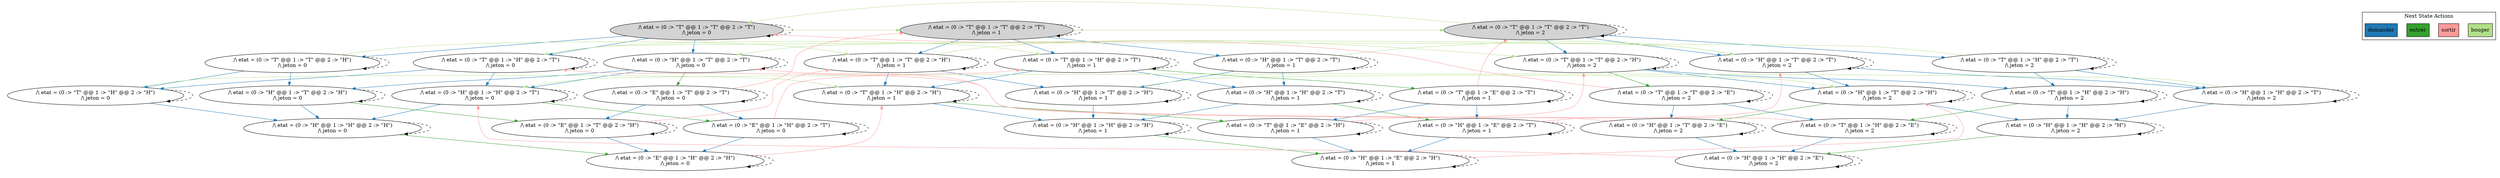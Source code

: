 strict digraph DiskGraph {
edge [colorscheme="paired12"]
nodesep=0.35;
subgraph cluster_graph {
color="white";
-9177142427793186890 [label="/\\ etat = (0 :> \"T\" @@ 1 :> \"T\" @@ 2 :> \"T\")\n/\\ jeton = 0",style = filled]
5652881807968967274 [label="/\\ etat = (0 :> \"T\" @@ 1 :> \"T\" @@ 2 :> \"T\")\n/\\ jeton = 1",style = filled]
-161366671201806993 [label="/\\ etat = (0 :> \"T\" @@ 1 :> \"T\" @@ 2 :> \"T\")\n/\\ jeton = 2",style = filled]
-9177142427793186890 -> -2457718780764252195 [label="",color="2",fontcolor="2"];
-2457718780764252195 [label="/\\ etat = (0 :> \"H\" @@ 1 :> \"T\" @@ 2 :> \"T\")\n/\\ jeton = 0"];
-9177142427793186890 -> 5652881807968967274 [label="",color="3",fontcolor="3"];
-9177142427793186890 -> -7166565881706115499 [label="",color="2",fontcolor="2"];
-7166565881706115499 [label="/\\ etat = (0 :> \"T\" @@ 1 :> \"H\" @@ 2 :> \"T\")\n/\\ jeton = 0"];
-9177142427793186890 -> 4054137016522196601 [label="",color="2",fontcolor="2"];
4054137016522196601 [label="/\\ etat = (0 :> \"T\" @@ 1 :> \"T\" @@ 2 :> \"H\")\n/\\ jeton = 0"];
-9177142427793186890 -> -9177142427793186890 [style="dashed"];
5652881807968967274 -> 1383522431054320129 [label="",color="2",fontcolor="2"];
1383522431054320129 [label="/\\ etat = (0 :> \"H\" @@ 1 :> \"T\" @@ 2 :> \"T\")\n/\\ jeton = 1"];
5652881807968967274 -> 5934638013379480457 [label="",color="2",fontcolor="2"];
5934638013379480457 [label="/\\ etat = (0 :> \"T\" @@ 1 :> \"H\" @@ 2 :> \"T\")\n/\\ jeton = 1"];
5652881807968967274 -> -161366671201806993 [label="",color="3",fontcolor="3"];
5652881807968967274 -> -678882753660599387 [label="",color="2",fontcolor="2"];
-678882753660599387 [label="/\\ etat = (0 :> \"T\" @@ 1 :> \"T\" @@ 2 :> \"H\")\n/\\ jeton = 1"];
5652881807968967274 -> 5652881807968967274 [style="dashed"];
-161366671201806993 -> -6880684934480470780 [label="",color="2",fontcolor="2"];
-6880684934480470780 [label="/\\ etat = (0 :> \"H\" @@ 1 :> \"T\" @@ 2 :> \"T\")\n/\\ jeton = 2"];
-161366671201806993 -> -2166875703186013044 [label="",color="2",fontcolor="2"];
-2166875703186013044 [label="/\\ etat = (0 :> \"T\" @@ 1 :> \"H\" @@ 2 :> \"T\")\n/\\ jeton = 2"];
-161366671201806993 -> 4982591322570624160 [label="",color="2",fontcolor="2"];
4982591322570624160 [label="/\\ etat = (0 :> \"T\" @@ 1 :> \"T\" @@ 2 :> \"H\")\n/\\ jeton = 2"];
-161366671201806993 -> -9177142427793186890 [label="",color="3",fontcolor="3"];
-161366671201806993 -> -161366671201806993 [style="dashed"];
-2457718780764252195 -> 1733112692024678729 [label="",color="4",fontcolor="4"];
1733112692024678729 [label="/\\ etat = (0 :> \"E\" @@ 1 :> \"T\" @@ 2 :> \"T\")\n/\\ jeton = 0"];
-2457718780764252195 -> -4482367976200468930 [label="",color="2",fontcolor="2"];
-4482367976200468930 [label="/\\ etat = (0 :> \"H\" @@ 1 :> \"H\" @@ 2 :> \"T\")\n/\\ jeton = 0"];
-2457718780764252195 -> 7278767512682253842 [label="",color="2",fontcolor="2"];
7278767512682253842 [label="/\\ etat = (0 :> \"H\" @@ 1 :> \"T\" @@ 2 :> \"H\")\n/\\ jeton = 0"];
-2457718780764252195 -> -2457718780764252195 [style="dashed"];
-7166565881706115499 -> -4482367976200468930 [label="",color="2",fontcolor="2"];
-7166565881706115499 -> 5934638013379480457 [label="",color="3",fontcolor="3"];
-7166565881706115499 -> 2624529833292519322 [label="",color="2",fontcolor="2"];
2624529833292519322 [label="/\\ etat = (0 :> \"T\" @@ 1 :> \"H\" @@ 2 :> \"H\")\n/\\ jeton = 0"];
-7166565881706115499 -> -7166565881706115499 [style="dashed"];
4054137016522196601 -> 7278767512682253842 [label="",color="2",fontcolor="2"];
4054137016522196601 -> -678882753660599387 [label="",color="3",fontcolor="3"];
4054137016522196601 -> 2624529833292519322 [label="",color="2",fontcolor="2"];
4054137016522196601 -> 4054137016522196601 [style="dashed"];
1383522431054320129 -> 1088817277228712930 [label="",color="2",fontcolor="2"];
1088817277228712930 [label="/\\ etat = (0 :> \"H\" @@ 1 :> \"H\" @@ 2 :> \"T\")\n/\\ jeton = 1"];
1383522431054320129 -> -6880684934480470780 [label="",color="3",fontcolor="3"];
1383522431054320129 -> -6065134955217892402 [label="",color="2",fontcolor="2"];
-6065134955217892402 [label="/\\ etat = (0 :> \"H\" @@ 1 :> \"T\" @@ 2 :> \"H\")\n/\\ jeton = 1"];
1383522431054320129 -> 1383522431054320129 [style="dashed"];
5934638013379480457 -> 1088817277228712930 [label="",color="2",fontcolor="2"];
5934638013379480457 -> -4877985400981977117 [label="",color="4",fontcolor="4"];
-4877985400981977117 [label="/\\ etat = (0 :> \"T\" @@ 1 :> \"E\" @@ 2 :> \"T\")\n/\\ jeton = 1"];
5934638013379480457 -> -1532600040342007226 [label="",color="2",fontcolor="2"];
-1532600040342007226 [label="/\\ etat = (0 :> \"T\" @@ 1 :> \"H\" @@ 2 :> \"H\")\n/\\ jeton = 1"];
5934638013379480457 -> 5934638013379480457 [style="dashed"];
-678882753660599387 -> -6065134955217892402 [label="",color="2",fontcolor="2"];
-678882753660599387 -> -1532600040342007226 [label="",color="2",fontcolor="2"];
-678882753660599387 -> 4982591322570624160 [label="",color="3",fontcolor="3"];
-678882753660599387 -> -678882753660599387 [style="dashed"];
-6880684934480470780 -> -4850967954895319833 [label="",color="2",fontcolor="2"];
-4850967954895319833 [label="/\\ etat = (0 :> \"H\" @@ 1 :> \"H\" @@ 2 :> \"T\")\n/\\ jeton = 2"];
-6880684934480470780 -> 1758066553724667083 [label="",color="2",fontcolor="2"];
1758066553724667083 [label="/\\ etat = (0 :> \"H\" @@ 1 :> \"T\" @@ 2 :> \"H\")\n/\\ jeton = 2"];
-6880684934480470780 -> -2457718780764252195 [label="",color="3",fontcolor="3"];
-6880684934480470780 -> -6880684934480470780 [style="dashed"];
-2166875703186013044 -> -4850967954895319833 [label="",color="2",fontcolor="2"];
-2166875703186013044 -> 6416146991944146243 [label="",color="2",fontcolor="2"];
6416146991944146243 [label="/\\ etat = (0 :> \"T\" @@ 1 :> \"H\" @@ 2 :> \"H\")\n/\\ jeton = 2"];
-2166875703186013044 -> -7166565881706115499 [label="",color="3",fontcolor="3"];
-2166875703186013044 -> -2166875703186013044 [style="dashed"];
4982591322570624160 -> 1758066553724667083 [label="",color="2",fontcolor="2"];
4982591322570624160 -> 6416146991944146243 [label="",color="2",fontcolor="2"];
4982591322570624160 -> -6408664330859489160 [label="",color="4",fontcolor="4"];
-6408664330859489160 [label="/\\ etat = (0 :> \"T\" @@ 1 :> \"T\" @@ 2 :> \"E\")\n/\\ jeton = 2"];
4982591322570624160 -> 4982591322570624160 [style="dashed"];
1733112692024678729 -> 5652881807968967274 [label="",color="5",fontcolor="5"];
1733112692024678729 -> 297874290359634090 [label="",color="2",fontcolor="2"];
297874290359634090 [label="/\\ etat = (0 :> \"E\" @@ 1 :> \"H\" @@ 2 :> \"T\")\n/\\ jeton = 0"];
1733112692024678729 -> -6851578699973410682 [label="",color="2",fontcolor="2"];
-6851578699973410682 [label="/\\ etat = (0 :> \"E\" @@ 1 :> \"T\" @@ 2 :> \"H\")\n/\\ jeton = 0"];
1733112692024678729 -> 1733112692024678729 [style="dashed"];
-4482367976200468930 -> 297874290359634090 [label="",color="4",fontcolor="4"];
-4482367976200468930 -> 8731463340692725745 [label="",color="2",fontcolor="2"];
8731463340692725745 [label="/\\ etat = (0 :> \"H\" @@ 1 :> \"H\" @@ 2 :> \"H\")\n/\\ jeton = 0"];
-4482367976200468930 -> -4482367976200468930 [style="dashed"];
7278767512682253842 -> -6851578699973410682 [label="",color="4",fontcolor="4"];
7278767512682253842 -> 8731463340692725745 [label="",color="2",fontcolor="2"];
7278767512682253842 -> 7278767512682253842 [style="dashed"];
2624529833292519322 -> 8731463340692725745 [label="",color="2",fontcolor="2"];
2624529833292519322 -> -1532600040342007226 [label="",color="3",fontcolor="3"];
2624529833292519322 -> 2624529833292519322 [style="dashed"];
1088817277228712930 -> -2229921453713092728 [label="",color="4",fontcolor="4"];
-2229921453713092728 [label="/\\ etat = (0 :> \"H\" @@ 1 :> \"E\" @@ 2 :> \"T\")\n/\\ jeton = 1"];
1088817277228712930 -> -5189470317043557843 [label="",color="2",fontcolor="2"];
-5189470317043557843 [label="/\\ etat = (0 :> \"H\" @@ 1 :> \"H\" @@ 2 :> \"H\")\n/\\ jeton = 1"];
1088817277228712930 -> 1088817277228712930 [style="dashed"];
-6065134955217892402 -> -5189470317043557843 [label="",color="2",fontcolor="2"];
-6065134955217892402 -> 1758066553724667083 [label="",color="3",fontcolor="3"];
-6065134955217892402 -> -6065134955217892402 [style="dashed"];
-4877985400981977117 -> -2229921453713092728 [label="",color="2",fontcolor="2"];
-4877985400981977117 -> -161366671201806993 [label="",color="5",fontcolor="5"];
-4877985400981977117 -> 336335839460351532 [label="",color="2",fontcolor="2"];
336335839460351532 [label="/\\ etat = (0 :> \"T\" @@ 1 :> \"E\" @@ 2 :> \"H\")\n/\\ jeton = 1"];
-4877985400981977117 -> -4877985400981977117 [style="dashed"];
-1532600040342007226 -> -5189470317043557843 [label="",color="2",fontcolor="2"];
-1532600040342007226 -> 336335839460351532 [label="",color="4",fontcolor="4"];
-1532600040342007226 -> -1532600040342007226 [style="dashed"];
-4850967954895319833 -> 309318932148294952 [label="",color="2",fontcolor="2"];
309318932148294952 [label="/\\ etat = (0 :> \"H\" @@ 1 :> \"H\" @@ 2 :> \"H\")\n/\\ jeton = 2"];
-4850967954895319833 -> -4482367976200468930 [label="",color="3",fontcolor="3"];
-4850967954895319833 -> -4850967954895319833 [style="dashed"];
1758066553724667083 -> 309318932148294952 [label="",color="2",fontcolor="2"];
1758066553724667083 -> -409957441155739629 [label="",color="4",fontcolor="4"];
-409957441155739629 [label="/\\ etat = (0 :> \"H\" @@ 1 :> \"T\" @@ 2 :> \"E\")\n/\\ jeton = 2"];
1758066553724667083 -> 1758066553724667083 [style="dashed"];
6416146991944146243 -> 309318932148294952 [label="",color="2",fontcolor="2"];
6416146991944146243 -> -4962726650339472997 [label="",color="4",fontcolor="4"];
-4962726650339472997 [label="/\\ etat = (0 :> \"T\" @@ 1 :> \"H\" @@ 2 :> \"E\")\n/\\ jeton = 2"];
6416146991944146243 -> 6416146991944146243 [style="dashed"];
-6408664330859489160 -> -409957441155739629 [label="",color="2",fontcolor="2"];
-6408664330859489160 -> -4962726650339472997 [label="",color="2",fontcolor="2"];
-6408664330859489160 -> -9177142427793186890 [label="",color="5",fontcolor="5"];
-6408664330859489160 -> -6408664330859489160 [style="dashed"];
297874290359634090 -> 5934638013379480457 [label="",color="5",fontcolor="5"];
297874290359634090 -> -4844379373350792859 [label="",color="2",fontcolor="2"];
-4844379373350792859 [label="/\\ etat = (0 :> \"E\" @@ 1 :> \"H\" @@ 2 :> \"H\")\n/\\ jeton = 0"];
297874290359634090 -> 297874290359634090 [style="dashed"];
-6851578699973410682 -> -678882753660599387 [label="",color="5",fontcolor="5"];
-6851578699973410682 -> -4844379373350792859 [label="",color="2",fontcolor="2"];
-6851578699973410682 -> -6851578699973410682 [style="dashed"];
8731463340692725745 -> -4844379373350792859 [label="",color="4",fontcolor="4"];
8731463340692725745 -> 8731463340692725745 [style="dashed"];
-2229921453713092728 -> -6880684934480470780 [label="",color="5",fontcolor="5"];
-2229921453713092728 -> 6479193281195497031 [label="",color="2",fontcolor="2"];
6479193281195497031 [label="/\\ etat = (0 :> \"H\" @@ 1 :> \"E\" @@ 2 :> \"H\")\n/\\ jeton = 1"];
-2229921453713092728 -> -2229921453713092728 [style="dashed"];
-5189470317043557843 -> 6479193281195497031 [label="",color="4",fontcolor="4"];
-5189470317043557843 -> -5189470317043557843 [style="dashed"];
336335839460351532 -> 6479193281195497031 [label="",color="2",fontcolor="2"];
336335839460351532 -> 4982591322570624160 [label="",color="5",fontcolor="5"];
336335839460351532 -> 336335839460351532 [style="dashed"];
309318932148294952 -> -1846323872997850640 [label="",color="4",fontcolor="4"];
-1846323872997850640 [label="/\\ etat = (0 :> \"H\" @@ 1 :> \"H\" @@ 2 :> \"E\")\n/\\ jeton = 2"];
309318932148294952 -> 309318932148294952 [style="dashed"];
-409957441155739629 -> -1846323872997850640 [label="",color="2",fontcolor="2"];
-409957441155739629 -> -2457718780764252195 [label="",color="5",fontcolor="5"];
-409957441155739629 -> -409957441155739629 [style="dashed"];
-4962726650339472997 -> -1846323872997850640 [label="",color="2",fontcolor="2"];
-4962726650339472997 -> -7166565881706115499 [label="",color="5",fontcolor="5"];
-4962726650339472997 -> -4962726650339472997 [style="dashed"];
-4844379373350792859 -> -1532600040342007226 [label="",color="5",fontcolor="5"];
-4844379373350792859 -> -4844379373350792859 [style="dashed"];
6479193281195497031 -> 1758066553724667083 [label="",color="5",fontcolor="5"];
6479193281195497031 -> 6479193281195497031 [style="dashed"];
-1846323872997850640 -> -4482367976200468930 [label="",color="5",fontcolor="5"];
-1846323872997850640 -> -1846323872997850640 [style="dashed"];
{rank = same; 5652881807968967274;-161366671201806993;-9177142427793186890;}
{rank = same; -678882753660599387;5934638013379480457;1383522431054320129;4054137016522196601;4982591322570624160;-2166875703186013044;-7166565881706115499;-2457718780764252195;-6880684934480470780;}
{rank = same; -6065134955217892402;1733112692024678729;1088817277228712930;-1532600040342007226;1758066553724667083;7278767512682253842;-4482367976200468930;-4850967954895319833;2624529833292519322;-4877985400981977117;6416146991944146243;-6408664330859489160;}
{rank = same; -5189470317043557843;297874290359634090;-6851578699973410682;-4962726650339472997;336335839460351532;309318932148294952;8731463340692725745;-2229921453713092728;-409957441155739629;}
{rank = same; -4844379373350792859;6479193281195497031;-1846323872997850640;}
}
subgraph cluster_legend {graph[style=bold];label = "Next State Actions" style="solid"
node [ labeljust="l",colorscheme="paired12",style=filled,shape=record ]
bouger [label="bouger",fillcolor=3]
sortir [label="sortir",fillcolor=5]
entrer [label="entrer",fillcolor=4]
demander [label="demander",fillcolor=2]
}}